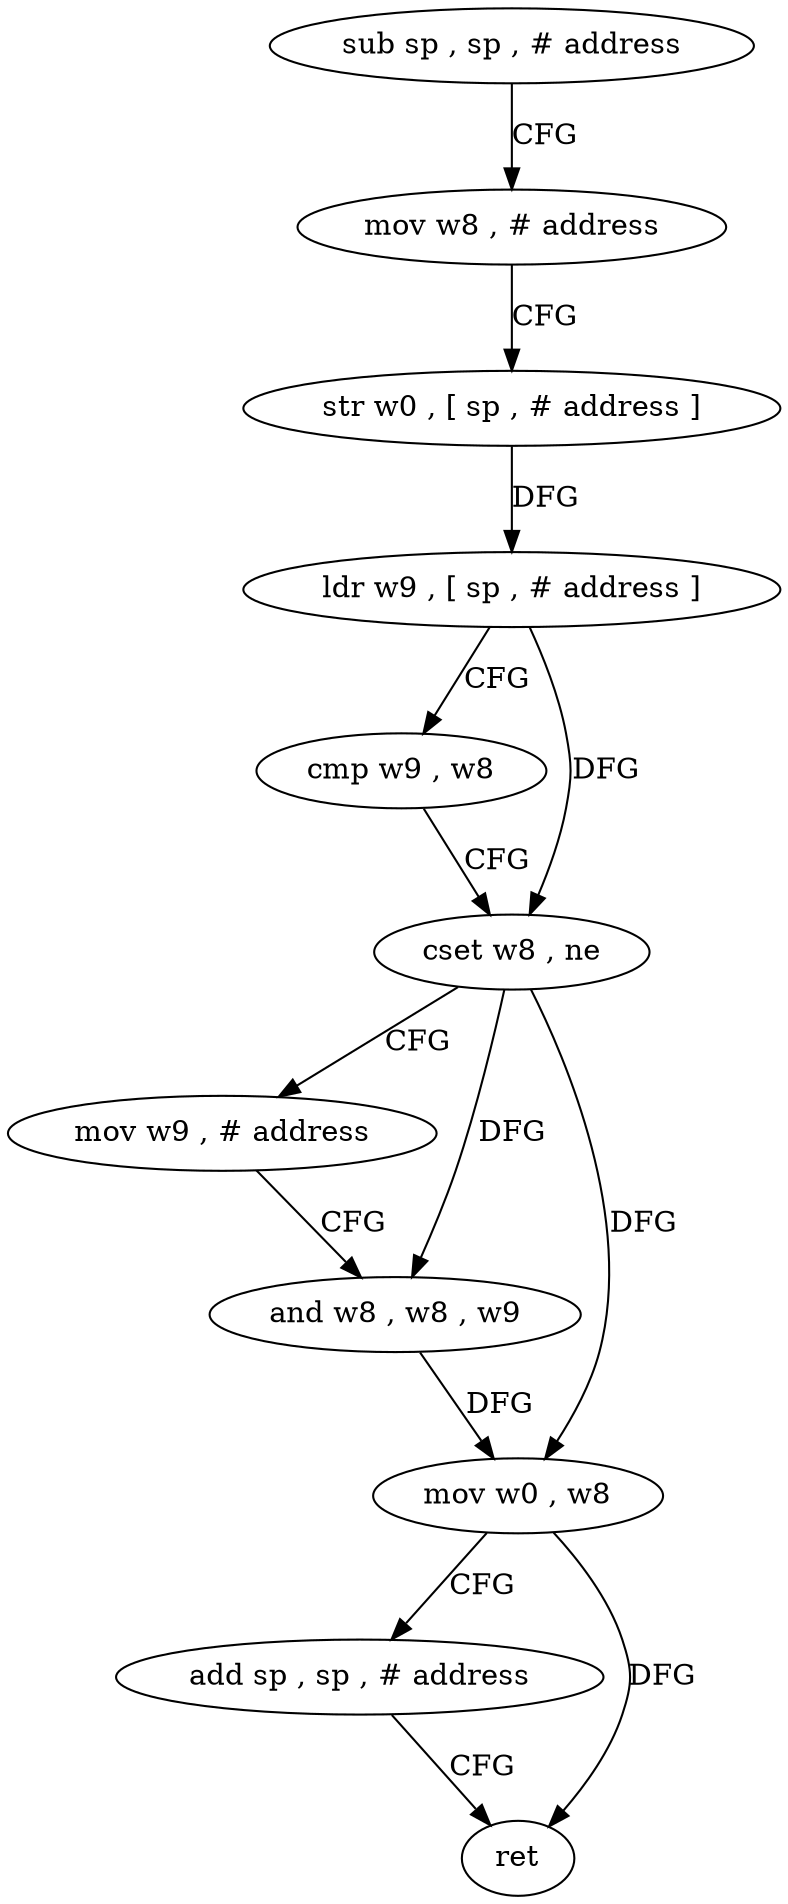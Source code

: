 digraph "func" {
"4287336" [label = "sub sp , sp , # address" ]
"4287340" [label = "mov w8 , # address" ]
"4287344" [label = "str w0 , [ sp , # address ]" ]
"4287348" [label = "ldr w9 , [ sp , # address ]" ]
"4287352" [label = "cmp w9 , w8" ]
"4287356" [label = "cset w8 , ne" ]
"4287360" [label = "mov w9 , # address" ]
"4287364" [label = "and w8 , w8 , w9" ]
"4287368" [label = "mov w0 , w8" ]
"4287372" [label = "add sp , sp , # address" ]
"4287376" [label = "ret" ]
"4287336" -> "4287340" [ label = "CFG" ]
"4287340" -> "4287344" [ label = "CFG" ]
"4287344" -> "4287348" [ label = "DFG" ]
"4287348" -> "4287352" [ label = "CFG" ]
"4287348" -> "4287356" [ label = "DFG" ]
"4287352" -> "4287356" [ label = "CFG" ]
"4287356" -> "4287360" [ label = "CFG" ]
"4287356" -> "4287364" [ label = "DFG" ]
"4287356" -> "4287368" [ label = "DFG" ]
"4287360" -> "4287364" [ label = "CFG" ]
"4287364" -> "4287368" [ label = "DFG" ]
"4287368" -> "4287372" [ label = "CFG" ]
"4287368" -> "4287376" [ label = "DFG" ]
"4287372" -> "4287376" [ label = "CFG" ]
}
